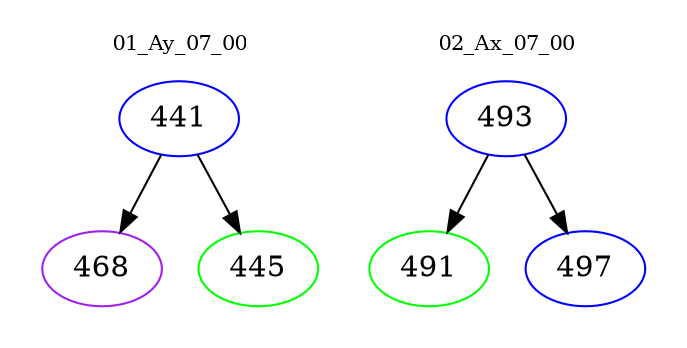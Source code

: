digraph{
subgraph cluster_0 {
color = white
label = "01_Ay_07_00";
fontsize=10;
T0_441 [label="441", color="blue"]
T0_441 -> T0_468 [color="black"]
T0_468 [label="468", color="purple"]
T0_441 -> T0_445 [color="black"]
T0_445 [label="445", color="green"]
}
subgraph cluster_1 {
color = white
label = "02_Ax_07_00";
fontsize=10;
T1_493 [label="493", color="blue"]
T1_493 -> T1_491 [color="black"]
T1_491 [label="491", color="green"]
T1_493 -> T1_497 [color="black"]
T1_497 [label="497", color="blue"]
}
}
